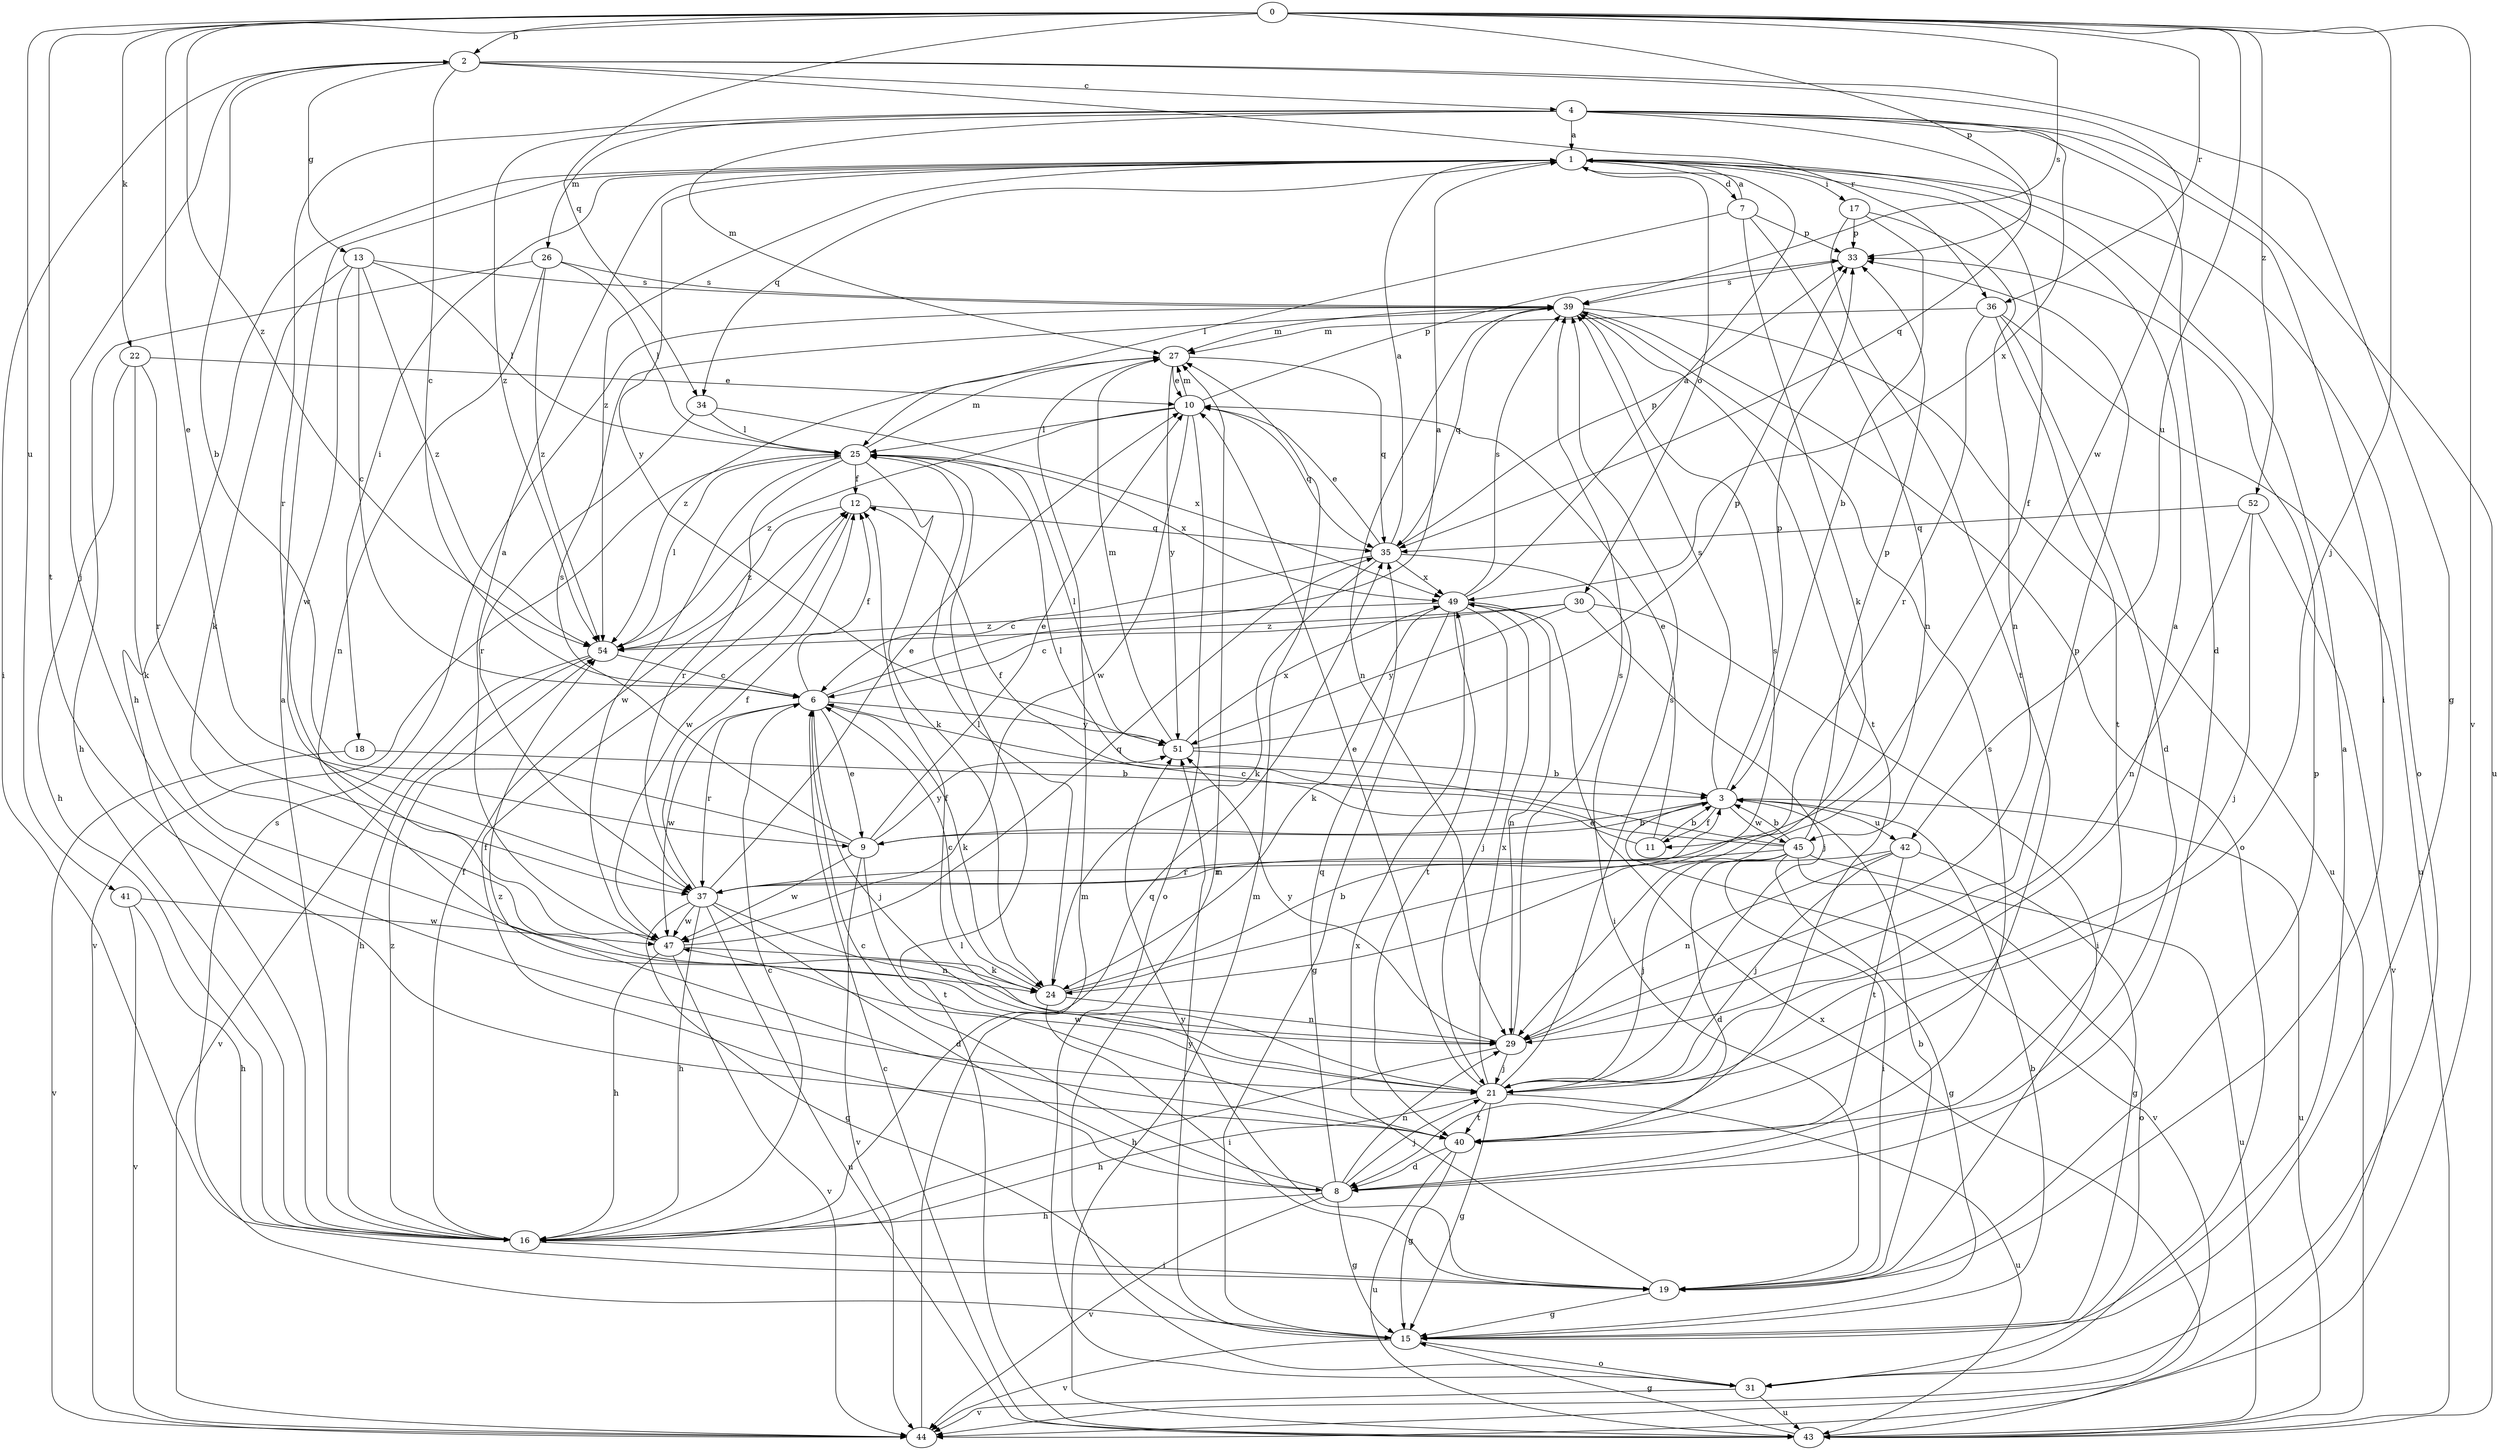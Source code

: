 strict digraph  {
0;
1;
2;
3;
4;
6;
7;
8;
9;
10;
11;
12;
13;
15;
16;
17;
18;
19;
21;
22;
24;
25;
26;
27;
29;
30;
31;
33;
34;
35;
36;
37;
39;
40;
41;
42;
43;
44;
45;
47;
49;
51;
52;
54;
0 -> 2  [label=b];
0 -> 9  [label=e];
0 -> 21  [label=j];
0 -> 22  [label=k];
0 -> 33  [label=p];
0 -> 34  [label=q];
0 -> 36  [label=r];
0 -> 39  [label=s];
0 -> 40  [label=t];
0 -> 41  [label=u];
0 -> 42  [label=u];
0 -> 44  [label=v];
0 -> 52  [label=z];
0 -> 54  [label=z];
1 -> 7  [label=d];
1 -> 11  [label=f];
1 -> 16  [label=h];
1 -> 17  [label=i];
1 -> 18  [label=i];
1 -> 30  [label=o];
1 -> 31  [label=o];
1 -> 34  [label=q];
1 -> 51  [label=y];
1 -> 54  [label=z];
2 -> 4  [label=c];
2 -> 6  [label=c];
2 -> 13  [label=g];
2 -> 15  [label=g];
2 -> 19  [label=i];
2 -> 21  [label=j];
2 -> 36  [label=r];
2 -> 45  [label=w];
3 -> 9  [label=e];
3 -> 11  [label=f];
3 -> 33  [label=p];
3 -> 39  [label=s];
3 -> 42  [label=u];
3 -> 43  [label=u];
3 -> 44  [label=v];
3 -> 45  [label=w];
4 -> 1  [label=a];
4 -> 8  [label=d];
4 -> 19  [label=i];
4 -> 26  [label=m];
4 -> 27  [label=m];
4 -> 35  [label=q];
4 -> 37  [label=r];
4 -> 43  [label=u];
4 -> 49  [label=x];
4 -> 54  [label=z];
6 -> 1  [label=a];
6 -> 9  [label=e];
6 -> 12  [label=f];
6 -> 21  [label=j];
6 -> 24  [label=k];
6 -> 37  [label=r];
6 -> 47  [label=w];
6 -> 51  [label=y];
7 -> 1  [label=a];
7 -> 24  [label=k];
7 -> 25  [label=l];
7 -> 29  [label=n];
7 -> 33  [label=p];
8 -> 6  [label=c];
8 -> 12  [label=f];
8 -> 15  [label=g];
8 -> 16  [label=h];
8 -> 21  [label=j];
8 -> 29  [label=n];
8 -> 35  [label=q];
8 -> 39  [label=s];
8 -> 44  [label=v];
9 -> 2  [label=b];
9 -> 3  [label=b];
9 -> 10  [label=e];
9 -> 39  [label=s];
9 -> 40  [label=t];
9 -> 44  [label=v];
9 -> 47  [label=w];
9 -> 51  [label=y];
10 -> 25  [label=l];
10 -> 27  [label=m];
10 -> 31  [label=o];
10 -> 33  [label=p];
10 -> 35  [label=q];
10 -> 47  [label=w];
10 -> 54  [label=z];
11 -> 3  [label=b];
11 -> 6  [label=c];
11 -> 10  [label=e];
12 -> 35  [label=q];
12 -> 47  [label=w];
12 -> 54  [label=z];
13 -> 6  [label=c];
13 -> 24  [label=k];
13 -> 25  [label=l];
13 -> 39  [label=s];
13 -> 47  [label=w];
13 -> 54  [label=z];
15 -> 1  [label=a];
15 -> 3  [label=b];
15 -> 31  [label=o];
15 -> 39  [label=s];
15 -> 44  [label=v];
15 -> 51  [label=y];
16 -> 1  [label=a];
16 -> 6  [label=c];
16 -> 12  [label=f];
16 -> 19  [label=i];
16 -> 35  [label=q];
16 -> 54  [label=z];
17 -> 3  [label=b];
17 -> 29  [label=n];
17 -> 33  [label=p];
17 -> 40  [label=t];
18 -> 3  [label=b];
18 -> 44  [label=v];
19 -> 3  [label=b];
19 -> 15  [label=g];
19 -> 33  [label=p];
19 -> 49  [label=x];
19 -> 51  [label=y];
21 -> 1  [label=a];
21 -> 10  [label=e];
21 -> 12  [label=f];
21 -> 15  [label=g];
21 -> 16  [label=h];
21 -> 39  [label=s];
21 -> 40  [label=t];
21 -> 43  [label=u];
21 -> 47  [label=w];
21 -> 49  [label=x];
22 -> 10  [label=e];
22 -> 16  [label=h];
22 -> 24  [label=k];
22 -> 37  [label=r];
24 -> 3  [label=b];
24 -> 6  [label=c];
24 -> 19  [label=i];
24 -> 25  [label=l];
24 -> 29  [label=n];
24 -> 39  [label=s];
25 -> 12  [label=f];
25 -> 24  [label=k];
25 -> 27  [label=m];
25 -> 37  [label=r];
25 -> 44  [label=v];
25 -> 47  [label=w];
25 -> 49  [label=x];
26 -> 16  [label=h];
26 -> 25  [label=l];
26 -> 29  [label=n];
26 -> 39  [label=s];
26 -> 54  [label=z];
27 -> 10  [label=e];
27 -> 35  [label=q];
27 -> 51  [label=y];
27 -> 54  [label=z];
29 -> 16  [label=h];
29 -> 21  [label=j];
29 -> 33  [label=p];
29 -> 39  [label=s];
29 -> 51  [label=y];
30 -> 6  [label=c];
30 -> 19  [label=i];
30 -> 21  [label=j];
30 -> 51  [label=y];
30 -> 54  [label=z];
31 -> 27  [label=m];
31 -> 43  [label=u];
31 -> 44  [label=v];
33 -> 39  [label=s];
34 -> 25  [label=l];
34 -> 37  [label=r];
34 -> 49  [label=x];
35 -> 1  [label=a];
35 -> 6  [label=c];
35 -> 10  [label=e];
35 -> 19  [label=i];
35 -> 24  [label=k];
35 -> 33  [label=p];
35 -> 49  [label=x];
36 -> 8  [label=d];
36 -> 27  [label=m];
36 -> 37  [label=r];
36 -> 40  [label=t];
36 -> 43  [label=u];
37 -> 8  [label=d];
37 -> 10  [label=e];
37 -> 12  [label=f];
37 -> 15  [label=g];
37 -> 16  [label=h];
37 -> 29  [label=n];
37 -> 43  [label=u];
37 -> 47  [label=w];
39 -> 27  [label=m];
39 -> 29  [label=n];
39 -> 31  [label=o];
39 -> 35  [label=q];
39 -> 40  [label=t];
39 -> 43  [label=u];
40 -> 8  [label=d];
40 -> 15  [label=g];
40 -> 43  [label=u];
40 -> 54  [label=z];
41 -> 16  [label=h];
41 -> 44  [label=v];
41 -> 47  [label=w];
42 -> 15  [label=g];
42 -> 21  [label=j];
42 -> 29  [label=n];
42 -> 37  [label=r];
42 -> 40  [label=t];
43 -> 6  [label=c];
43 -> 15  [label=g];
43 -> 25  [label=l];
43 -> 27  [label=m];
43 -> 49  [label=x];
44 -> 27  [label=m];
45 -> 3  [label=b];
45 -> 8  [label=d];
45 -> 12  [label=f];
45 -> 15  [label=g];
45 -> 19  [label=i];
45 -> 21  [label=j];
45 -> 25  [label=l];
45 -> 31  [label=o];
45 -> 33  [label=p];
45 -> 37  [label=r];
45 -> 43  [label=u];
47 -> 1  [label=a];
47 -> 16  [label=h];
47 -> 24  [label=k];
47 -> 35  [label=q];
47 -> 44  [label=v];
49 -> 1  [label=a];
49 -> 15  [label=g];
49 -> 21  [label=j];
49 -> 24  [label=k];
49 -> 29  [label=n];
49 -> 39  [label=s];
49 -> 40  [label=t];
49 -> 54  [label=z];
51 -> 3  [label=b];
51 -> 25  [label=l];
51 -> 27  [label=m];
51 -> 33  [label=p];
51 -> 49  [label=x];
52 -> 21  [label=j];
52 -> 29  [label=n];
52 -> 35  [label=q];
52 -> 44  [label=v];
54 -> 6  [label=c];
54 -> 16  [label=h];
54 -> 25  [label=l];
54 -> 44  [label=v];
}

